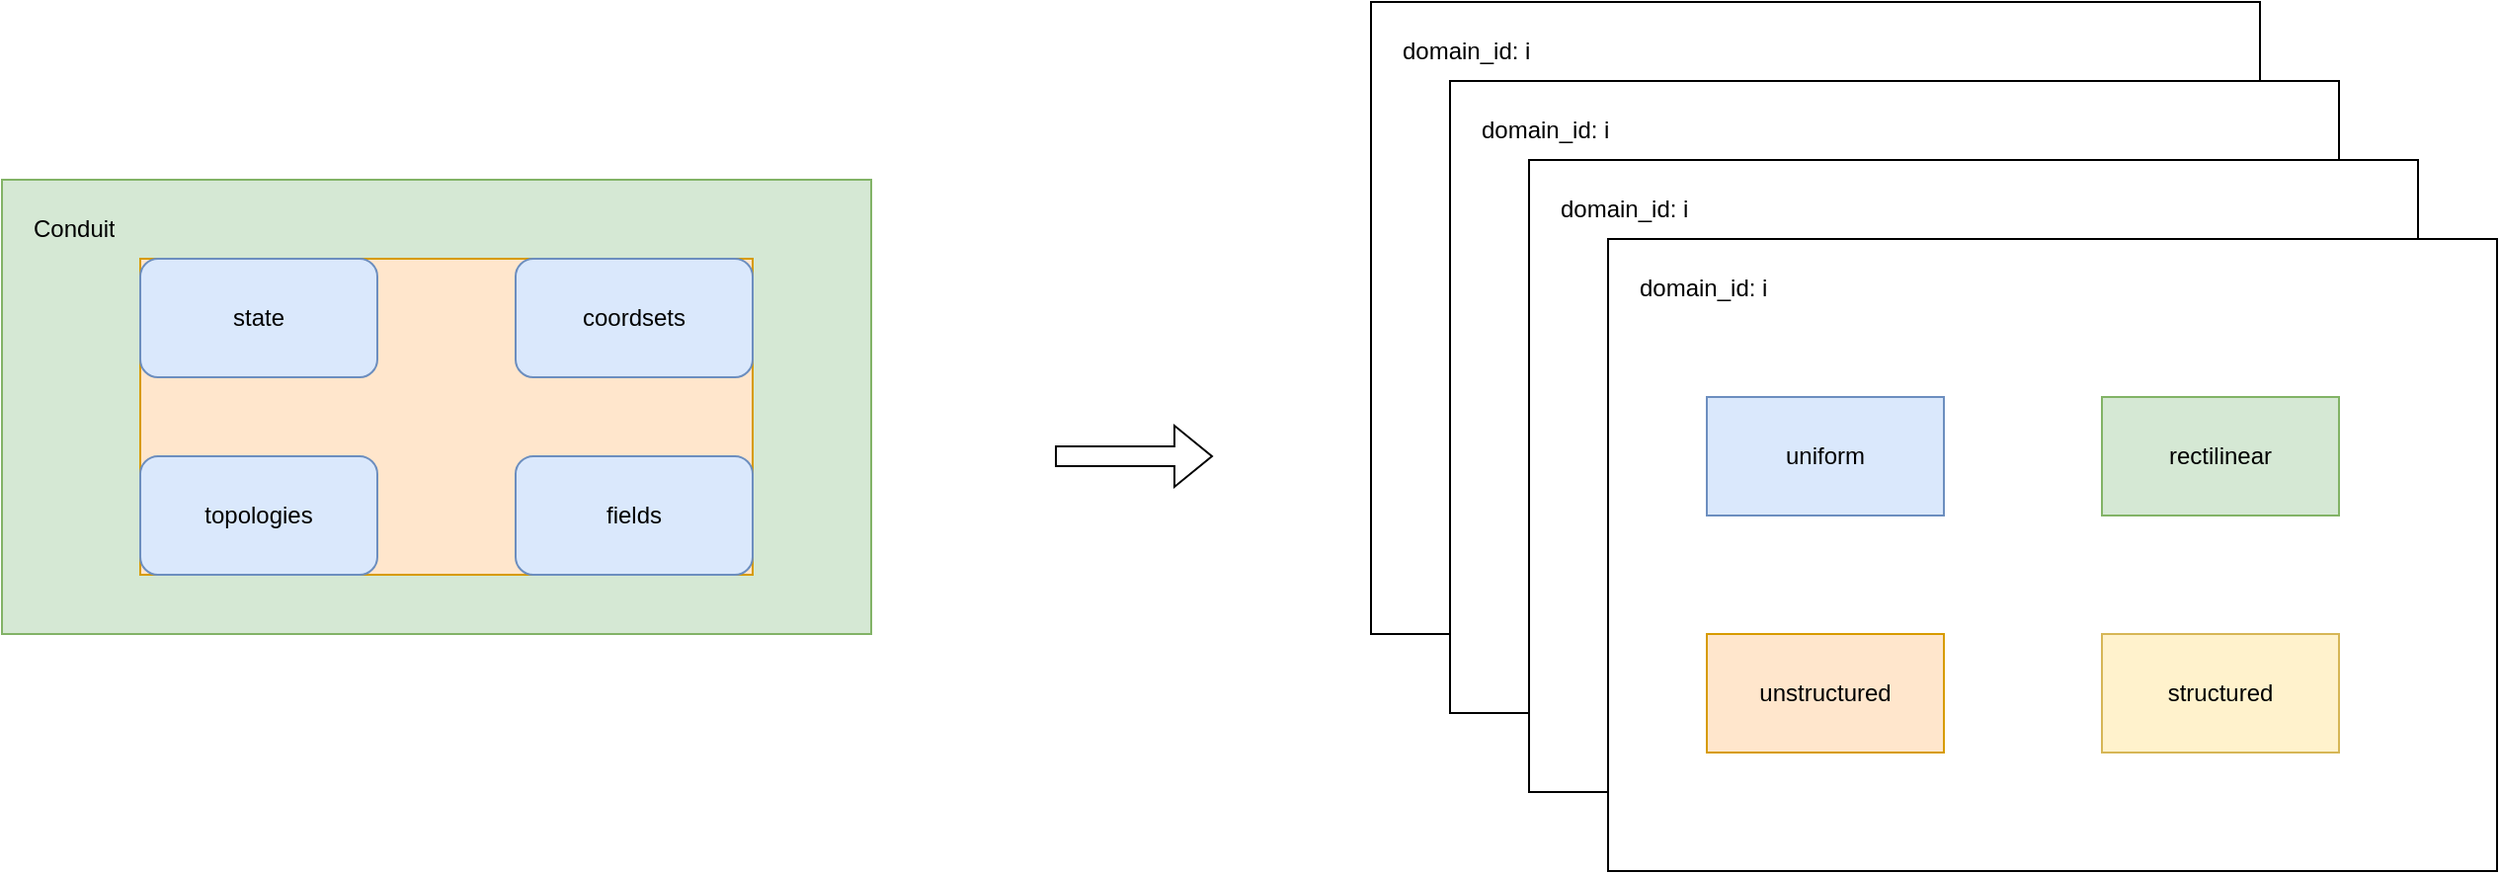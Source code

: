 <mxfile version="20.5.2" type="github">
  <diagram id="5w5bmlzey-V4lg3tfTK3" name="第 1 页">
    <mxGraphModel dx="2381" dy="866" grid="1" gridSize="10" guides="1" tooltips="1" connect="1" arrows="1" fold="1" page="1" pageScale="1" pageWidth="827" pageHeight="1169" math="0" shadow="0">
      <root>
        <mxCell id="0" />
        <mxCell id="1" parent="0" />
        <mxCell id="9ZDvSCbJK7eQgpWY-0sZ-10" value="" style="group" vertex="1" connectable="0" parent="1">
          <mxGeometry x="280" y="80" width="570" height="440" as="geometry" />
        </mxCell>
        <mxCell id="9ZDvSCbJK7eQgpWY-0sZ-1" value="" style="rounded=0;whiteSpace=wrap;html=1;movable=1;resizable=1;rotatable=1;deletable=1;editable=1;connectable=1;" vertex="1" parent="9ZDvSCbJK7eQgpWY-0sZ-10">
          <mxGeometry width="450" height="320" as="geometry" />
        </mxCell>
        <mxCell id="9ZDvSCbJK7eQgpWY-0sZ-2" value="domain_id: i" style="text;strokeColor=none;fillColor=none;align=left;verticalAlign=middle;spacingLeft=4;spacingRight=4;overflow=hidden;points=[[0,0.5],[1,0.5]];portConstraint=eastwest;rotatable=1;whiteSpace=wrap;html=1;movable=1;resizable=1;deletable=1;editable=1;connectable=1;" vertex="1" parent="9ZDvSCbJK7eQgpWY-0sZ-10">
          <mxGeometry x="10" y="10" width="110" height="30" as="geometry" />
        </mxCell>
        <mxCell id="9ZDvSCbJK7eQgpWY-0sZ-11" value="" style="group" vertex="1" connectable="0" parent="9ZDvSCbJK7eQgpWY-0sZ-10">
          <mxGeometry x="40" y="40" width="530" height="400" as="geometry" />
        </mxCell>
        <mxCell id="9ZDvSCbJK7eQgpWY-0sZ-12" value="" style="rounded=0;whiteSpace=wrap;html=1;movable=1;resizable=1;rotatable=1;deletable=1;editable=1;connectable=1;" vertex="1" parent="9ZDvSCbJK7eQgpWY-0sZ-11">
          <mxGeometry width="450" height="320" as="geometry" />
        </mxCell>
        <mxCell id="9ZDvSCbJK7eQgpWY-0sZ-13" value="domain_id: i" style="text;strokeColor=none;fillColor=none;align=left;verticalAlign=middle;spacingLeft=4;spacingRight=4;overflow=hidden;points=[[0,0.5],[1,0.5]];portConstraint=eastwest;rotatable=1;whiteSpace=wrap;html=1;movable=1;resizable=1;deletable=1;editable=1;connectable=1;" vertex="1" parent="9ZDvSCbJK7eQgpWY-0sZ-11">
          <mxGeometry x="10" y="10" width="110" height="30" as="geometry" />
        </mxCell>
        <mxCell id="9ZDvSCbJK7eQgpWY-0sZ-15" value="" style="group" vertex="1" connectable="0" parent="9ZDvSCbJK7eQgpWY-0sZ-11">
          <mxGeometry x="40" y="40" width="490" height="360" as="geometry" />
        </mxCell>
        <mxCell id="9ZDvSCbJK7eQgpWY-0sZ-16" value="" style="rounded=0;whiteSpace=wrap;html=1;movable=1;resizable=1;rotatable=1;deletable=1;editable=1;connectable=1;" vertex="1" parent="9ZDvSCbJK7eQgpWY-0sZ-15">
          <mxGeometry width="450" height="320" as="geometry" />
        </mxCell>
        <mxCell id="9ZDvSCbJK7eQgpWY-0sZ-17" value="domain_id: i" style="text;strokeColor=none;fillColor=none;align=left;verticalAlign=middle;spacingLeft=4;spacingRight=4;overflow=hidden;points=[[0,0.5],[1,0.5]];portConstraint=eastwest;rotatable=1;whiteSpace=wrap;html=1;movable=1;resizable=1;deletable=1;editable=1;connectable=1;" vertex="1" parent="9ZDvSCbJK7eQgpWY-0sZ-15">
          <mxGeometry x="10" y="10" width="110" height="30" as="geometry" />
        </mxCell>
        <mxCell id="9ZDvSCbJK7eQgpWY-0sZ-18" value="" style="group" vertex="1" connectable="0" parent="9ZDvSCbJK7eQgpWY-0sZ-15">
          <mxGeometry x="40" y="40" width="450" height="320" as="geometry" />
        </mxCell>
        <mxCell id="9ZDvSCbJK7eQgpWY-0sZ-19" value="" style="rounded=0;whiteSpace=wrap;html=1;movable=1;resizable=1;rotatable=1;deletable=1;editable=1;connectable=1;" vertex="1" parent="9ZDvSCbJK7eQgpWY-0sZ-18">
          <mxGeometry width="450" height="320" as="geometry" />
        </mxCell>
        <mxCell id="9ZDvSCbJK7eQgpWY-0sZ-20" value="domain_id: i" style="text;strokeColor=none;fillColor=none;align=left;verticalAlign=middle;spacingLeft=4;spacingRight=4;overflow=hidden;points=[[0,0.5],[1,0.5]];portConstraint=eastwest;rotatable=0;whiteSpace=wrap;html=1;movable=0;resizable=0;deletable=0;editable=0;connectable=0;" vertex="1" parent="9ZDvSCbJK7eQgpWY-0sZ-18">
          <mxGeometry x="10" y="10" width="110" height="30" as="geometry" />
        </mxCell>
        <mxCell id="9ZDvSCbJK7eQgpWY-0sZ-21" value="uniform" style="rounded=0;whiteSpace=wrap;html=1;fillColor=#dae8fc;strokeColor=#6c8ebf;" vertex="1" parent="9ZDvSCbJK7eQgpWY-0sZ-18">
          <mxGeometry x="50" y="80" width="120" height="60" as="geometry" />
        </mxCell>
        <mxCell id="9ZDvSCbJK7eQgpWY-0sZ-22" value="rectilinear" style="rounded=0;whiteSpace=wrap;html=1;fillColor=#d5e8d4;strokeColor=#82b366;" vertex="1" parent="9ZDvSCbJK7eQgpWY-0sZ-18">
          <mxGeometry x="250" y="80" width="120" height="60" as="geometry" />
        </mxCell>
        <mxCell id="9ZDvSCbJK7eQgpWY-0sZ-24" value="unstructured" style="rounded=0;whiteSpace=wrap;html=1;fillColor=#ffe6cc;strokeColor=#d79b00;" vertex="1" parent="9ZDvSCbJK7eQgpWY-0sZ-18">
          <mxGeometry x="50" y="200" width="120" height="60" as="geometry" />
        </mxCell>
        <mxCell id="9ZDvSCbJK7eQgpWY-0sZ-23" value="structured" style="rounded=0;whiteSpace=wrap;html=1;fillColor=#fff2cc;strokeColor=#d6b656;" vertex="1" parent="9ZDvSCbJK7eQgpWY-0sZ-18">
          <mxGeometry x="250" y="200" width="120" height="60" as="geometry" />
        </mxCell>
        <mxCell id="9ZDvSCbJK7eQgpWY-0sZ-35" value="" style="group" vertex="1" connectable="0" parent="1">
          <mxGeometry x="-413" y="170" width="440" height="230" as="geometry" />
        </mxCell>
        <mxCell id="9ZDvSCbJK7eQgpWY-0sZ-32" value="" style="rounded=0;whiteSpace=wrap;html=1;fillColor=#d5e8d4;strokeColor=#82b366;" vertex="1" parent="9ZDvSCbJK7eQgpWY-0sZ-35">
          <mxGeometry width="440" height="230" as="geometry" />
        </mxCell>
        <mxCell id="9ZDvSCbJK7eQgpWY-0sZ-33" value="" style="group;fillColor=#ffe6cc;strokeColor=#d79b00;" vertex="1" connectable="0" parent="9ZDvSCbJK7eQgpWY-0sZ-35">
          <mxGeometry x="70" y="40" width="310" height="160" as="geometry" />
        </mxCell>
        <mxCell id="9ZDvSCbJK7eQgpWY-0sZ-28" value="state" style="rounded=1;whiteSpace=wrap;html=1;fillColor=#dae8fc;strokeColor=#6c8ebf;" vertex="1" parent="9ZDvSCbJK7eQgpWY-0sZ-33">
          <mxGeometry width="120" height="60" as="geometry" />
        </mxCell>
        <mxCell id="9ZDvSCbJK7eQgpWY-0sZ-29" value="coordsets" style="rounded=1;whiteSpace=wrap;html=1;fillColor=#dae8fc;strokeColor=#6c8ebf;" vertex="1" parent="9ZDvSCbJK7eQgpWY-0sZ-33">
          <mxGeometry x="190" width="120" height="60" as="geometry" />
        </mxCell>
        <mxCell id="9ZDvSCbJK7eQgpWY-0sZ-30" value="topologies" style="rounded=1;whiteSpace=wrap;html=1;fillColor=#dae8fc;strokeColor=#6c8ebf;" vertex="1" parent="9ZDvSCbJK7eQgpWY-0sZ-33">
          <mxGeometry y="100" width="120" height="60" as="geometry" />
        </mxCell>
        <mxCell id="9ZDvSCbJK7eQgpWY-0sZ-31" value="fields" style="rounded=1;whiteSpace=wrap;html=1;fillColor=#dae8fc;strokeColor=#6c8ebf;" vertex="1" parent="9ZDvSCbJK7eQgpWY-0sZ-33">
          <mxGeometry x="190" y="100" width="120" height="60" as="geometry" />
        </mxCell>
        <mxCell id="9ZDvSCbJK7eQgpWY-0sZ-34" value="Conduit" style="text;strokeColor=none;fillColor=none;align=left;verticalAlign=middle;spacingLeft=4;spacingRight=4;overflow=hidden;points=[[0,0.5],[1,0.5]];portConstraint=eastwest;rotatable=0;whiteSpace=wrap;html=1;" vertex="1" parent="9ZDvSCbJK7eQgpWY-0sZ-35">
          <mxGeometry x="10" y="10" width="80" height="30" as="geometry" />
        </mxCell>
        <mxCell id="9ZDvSCbJK7eQgpWY-0sZ-54" value="" style="shape=flexArrow;endArrow=classic;html=1;rounded=0;" edge="1" parent="1">
          <mxGeometry width="50" height="50" relative="1" as="geometry">
            <mxPoint x="120" y="310" as="sourcePoint" />
            <mxPoint x="200" y="310" as="targetPoint" />
          </mxGeometry>
        </mxCell>
      </root>
    </mxGraphModel>
  </diagram>
</mxfile>
